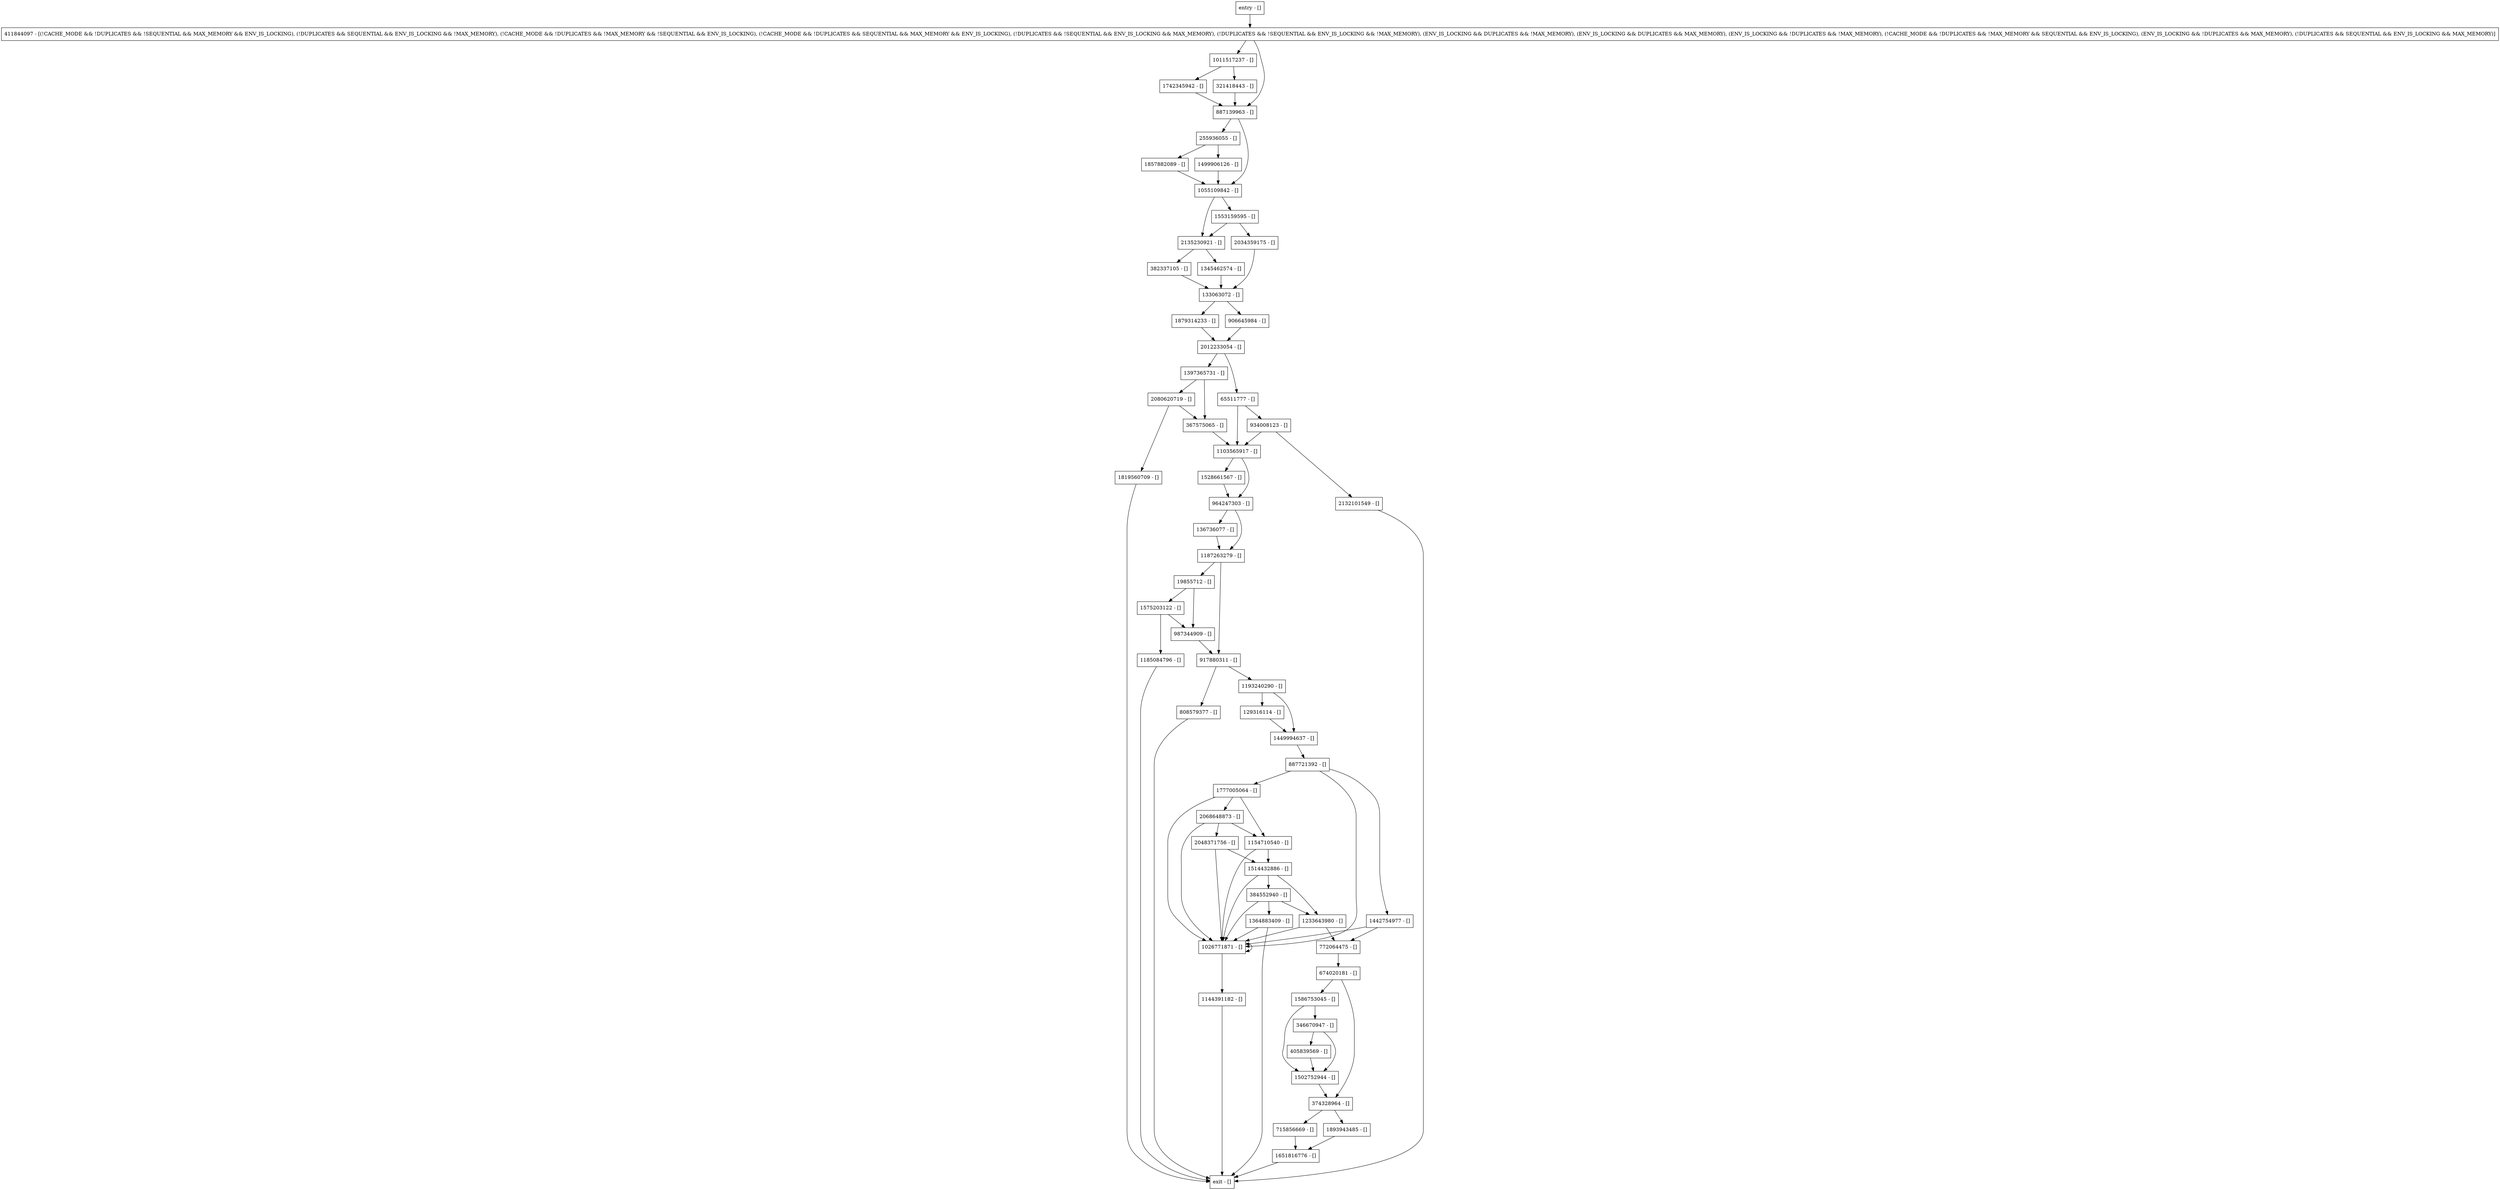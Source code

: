 digraph serialLogWork {
node [shape=record];
2048371756 [label="2048371756 - []"];
136736077 [label="136736077 - []"];
374328964 [label="374328964 - []"];
19855712 [label="19855712 - []"];
1575203122 [label="1575203122 - []"];
1103565917 [label="1103565917 - []"];
1011517237 [label="1011517237 - []"];
405839569 [label="405839569 - []"];
1651816776 [label="1651816776 - []"];
255936055 [label="255936055 - []"];
1449994637 [label="1449994637 - []"];
321418443 [label="321418443 - []"];
129316114 [label="129316114 - []"];
1777005064 [label="1777005064 - []"];
1345462574 [label="1345462574 - []"];
1442754977 [label="1442754977 - []"];
1819560709 [label="1819560709 - []"];
382337105 [label="382337105 - []"];
772064475 [label="772064475 - []"];
entry [label="entry - []"];
exit [label="exit - []"];
1055109842 [label="1055109842 - []"];
1154710540 [label="1154710540 - []"];
1879314233 [label="1879314233 - []"];
1364883409 [label="1364883409 - []"];
1893943485 [label="1893943485 - []"];
2132101549 [label="2132101549 - []"];
906645984 [label="906645984 - []"];
2068648873 [label="2068648873 - []"];
1397365731 [label="1397365731 - []"];
887139963 [label="887139963 - []"];
133063072 [label="133063072 - []"];
1499906126 [label="1499906126 - []"];
2135230921 [label="2135230921 - []"];
65511777 [label="65511777 - []"];
1553159595 [label="1553159595 - []"];
1528661567 [label="1528661567 - []"];
384552940 [label="384552940 - []"];
1144391182 [label="1144391182 - []"];
917880311 [label="917880311 - []"];
1502752944 [label="1502752944 - []"];
715856669 [label="715856669 - []"];
964247303 [label="964247303 - []"];
1742345942 [label="1742345942 - []"];
987344909 [label="987344909 - []"];
934008123 [label="934008123 - []"];
367575065 [label="367575065 - []"];
674020181 [label="674020181 - []"];
1233643980 [label="1233643980 - []"];
1857882089 [label="1857882089 - []"];
1026771871 [label="1026771871 - []"];
1187263279 [label="1187263279 - []"];
2012233054 [label="2012233054 - []"];
887721392 [label="887721392 - []"];
2034359175 [label="2034359175 - []"];
1185084796 [label="1185084796 - []"];
346670947 [label="346670947 - []"];
1514432886 [label="1514432886 - []"];
2080620719 [label="2080620719 - []"];
1586753045 [label="1586753045 - []"];
1193240290 [label="1193240290 - []"];
411844097 [label="411844097 - [(!CACHE_MODE && !DUPLICATES && !SEQUENTIAL && MAX_MEMORY && ENV_IS_LOCKING), (!DUPLICATES && SEQUENTIAL && ENV_IS_LOCKING && !MAX_MEMORY), (!CACHE_MODE && !DUPLICATES && !MAX_MEMORY && !SEQUENTIAL && ENV_IS_LOCKING), (!CACHE_MODE && !DUPLICATES && SEQUENTIAL && MAX_MEMORY && ENV_IS_LOCKING), (!DUPLICATES && !SEQUENTIAL && ENV_IS_LOCKING && MAX_MEMORY), (!DUPLICATES && !SEQUENTIAL && ENV_IS_LOCKING && !MAX_MEMORY), (ENV_IS_LOCKING && DUPLICATES && !MAX_MEMORY), (ENV_IS_LOCKING && DUPLICATES && MAX_MEMORY), (ENV_IS_LOCKING && !DUPLICATES && !MAX_MEMORY), (!CACHE_MODE && !DUPLICATES && !MAX_MEMORY && SEQUENTIAL && ENV_IS_LOCKING), (ENV_IS_LOCKING && !DUPLICATES && MAX_MEMORY), (!DUPLICATES && SEQUENTIAL && ENV_IS_LOCKING && MAX_MEMORY)]"];
808579377 [label="808579377 - []"];
entry;
exit;
2048371756 -> 1514432886;
2048371756 -> 1026771871;
136736077 -> 1187263279;
374328964 -> 715856669;
374328964 -> 1893943485;
19855712 -> 987344909;
19855712 -> 1575203122;
1575203122 -> 987344909;
1575203122 -> 1185084796;
1103565917 -> 964247303;
1103565917 -> 1528661567;
1011517237 -> 1742345942;
1011517237 -> 321418443;
405839569 -> 1502752944;
1651816776 -> exit;
255936055 -> 1499906126;
255936055 -> 1857882089;
1449994637 -> 887721392;
321418443 -> 887139963;
129316114 -> 1449994637;
1777005064 -> 1026771871;
1777005064 -> 1154710540;
1777005064 -> 2068648873;
1345462574 -> 133063072;
1442754977 -> 772064475;
1442754977 -> 1026771871;
1819560709 -> exit;
382337105 -> 133063072;
772064475 -> 674020181;
entry -> 411844097;
1055109842 -> 2135230921;
1055109842 -> 1553159595;
1154710540 -> 1514432886;
1154710540 -> 1026771871;
1879314233 -> 2012233054;
1364883409 -> exit;
1364883409 -> 1026771871;
1893943485 -> 1651816776;
2132101549 -> exit;
906645984 -> 2012233054;
2068648873 -> 2048371756;
2068648873 -> 1026771871;
2068648873 -> 1154710540;
1397365731 -> 2080620719;
1397365731 -> 367575065;
887139963 -> 1055109842;
887139963 -> 255936055;
133063072 -> 1879314233;
133063072 -> 906645984;
1499906126 -> 1055109842;
2135230921 -> 1345462574;
2135230921 -> 382337105;
65511777 -> 934008123;
65511777 -> 1103565917;
1553159595 -> 2135230921;
1553159595 -> 2034359175;
1528661567 -> 964247303;
384552940 -> 1026771871;
384552940 -> 1364883409;
384552940 -> 1233643980;
1144391182 -> exit;
917880311 -> 1193240290;
917880311 -> 808579377;
1502752944 -> 374328964;
715856669 -> 1651816776;
964247303 -> 136736077;
964247303 -> 1187263279;
1742345942 -> 887139963;
987344909 -> 917880311;
934008123 -> 2132101549;
934008123 -> 1103565917;
367575065 -> 1103565917;
674020181 -> 374328964;
674020181 -> 1586753045;
1233643980 -> 772064475;
1233643980 -> 1026771871;
1857882089 -> 1055109842;
1026771871 -> 1026771871;
1026771871 -> 1144391182;
1187263279 -> 19855712;
1187263279 -> 917880311;
2012233054 -> 1397365731;
2012233054 -> 65511777;
887721392 -> 1777005064;
887721392 -> 1442754977;
887721392 -> 1026771871;
2034359175 -> 133063072;
1185084796 -> exit;
346670947 -> 405839569;
346670947 -> 1502752944;
1514432886 -> 1026771871;
1514432886 -> 384552940;
1514432886 -> 1233643980;
2080620719 -> 1819560709;
2080620719 -> 367575065;
1586753045 -> 346670947;
1586753045 -> 1502752944;
1193240290 -> 1449994637;
1193240290 -> 129316114;
411844097 -> 1011517237;
411844097 -> 887139963;
808579377 -> exit;
}
